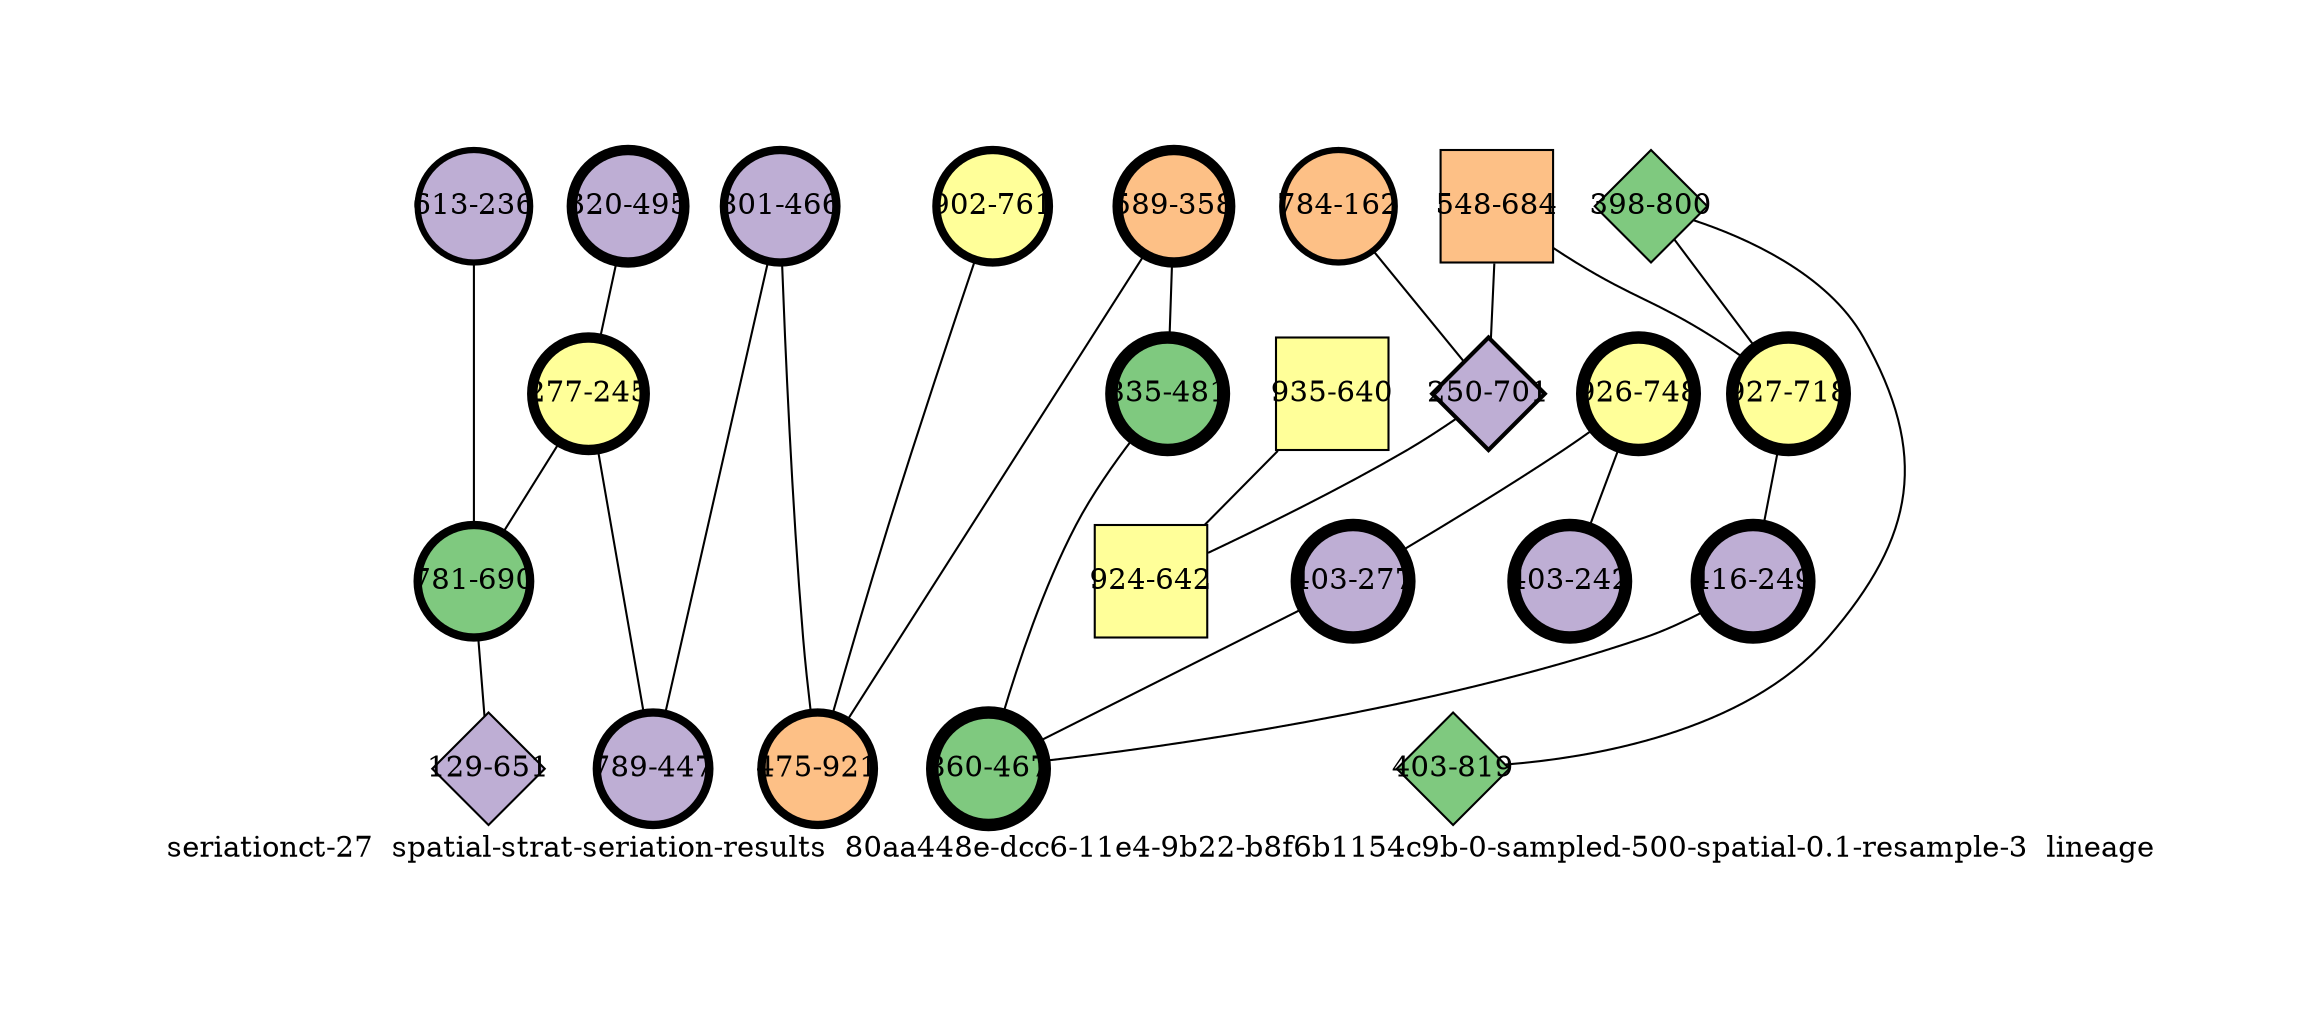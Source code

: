 strict graph "seriationct-27  spatial-strat-seriation-results  80aa448e-dcc6-11e4-9b22-b8f6b1154c9b-0-sampled-500-spatial-0.1-resample-3  lineage" {
labelloc=b;
ratio=auto;
pad="1.0";
label="seriationct-27  spatial-strat-seriation-results  80aa448e-dcc6-11e4-9b22-b8f6b1154c9b-0-sampled-500-spatial-0.1-resample-3  lineage";
node [width="0.75", style=filled, fixedsize=true, height="0.75", shape=circle, label=""];
0 [xCoordinate="495.0", appears_in_slice=5, yCoordinate="320.0", colorscheme=accent6, lineage_id=0, short_label="320-495", label="320-495", shape=circle, cluster_id=1, fillcolor=2, size="500.0", id=0, penwidth="5.0"];
1 [xCoordinate="245.0", appears_in_slice=5, yCoordinate="277.0", colorscheme=accent6, lineage_id=0, short_label="277-245", label="277-245", shape=circle, cluster_id=3, fillcolor=4, size="500.0", id=1, penwidth="5.0"];
2 [xCoordinate="236.0", appears_in_slice=3, yCoordinate="613.0", colorscheme=accent6, lineage_id=0, short_label="613-236", label="613-236", shape=circle, cluster_id=1, fillcolor=2, size="500.0", id=2, penwidth="3.0"];
3 [xCoordinate="162.0", appears_in_slice=3, yCoordinate="784.0", colorscheme=accent6, lineage_id=0, short_label="784-162", label="784-162", shape=circle, cluster_id=2, fillcolor=3, size="500.0", id=3, penwidth="3.0"];
4 [xCoordinate="684.0", appears_in_slice=1, yCoordinate="548.0", colorscheme=accent6, lineage_id=1, short_label="548-684", label="548-684", shape=square, cluster_id=2, fillcolor=3, size="500.0", id=4, penwidth="1.0"];
5 [xCoordinate="690.0", appears_in_slice=4, yCoordinate="781.0", colorscheme=accent6, lineage_id=0, short_label="781-690", label="781-690", shape=circle, cluster_id=0, fillcolor=1, size="500.0", id=5, penwidth="4.0"];
6 [xCoordinate="651.0", appears_in_slice=1, yCoordinate="129.0", colorscheme=accent6, lineage_id=2, short_label="129-651", label="129-651", shape=diamond, cluster_id=1, fillcolor=2, size="500.0", id=6, penwidth="1.0"];
7 [xCoordinate="800.0", appears_in_slice=1, yCoordinate="398.0", colorscheme=accent6, lineage_id=2, short_label="398-800", label="398-800", shape=diamond, cluster_id=0, fillcolor=1, size="500.0", id=7, penwidth="1.0"];
8 [xCoordinate="748.0", appears_in_slice=6, yCoordinate="926.0", colorscheme=accent6, lineage_id=0, short_label="926-748", label="926-748", shape=circle, cluster_id=3, fillcolor=4, size="500.0", id=8, penwidth="6.0"];
9 [xCoordinate="242.0", appears_in_slice=6, yCoordinate="403.0", colorscheme=accent6, lineage_id=0, short_label="403-242", label="403-242", shape=circle, cluster_id=1, fillcolor=2, size="500.0", id=9, penwidth="6.0"];
10 [xCoordinate="466.0", appears_in_slice=4, yCoordinate="801.0", colorscheme=accent6, lineage_id=0, short_label="801-466", label="801-466", shape=circle, cluster_id=1, fillcolor=2, size="500.0", id=10, penwidth="4.0"];
11 [xCoordinate="701.0", appears_in_slice=2, yCoordinate="250.0", colorscheme=accent6, lineage_id=2, short_label="250-701", label="250-701", shape=diamond, cluster_id=1, fillcolor=2, size="500.0", id=11, penwidth="2.0"];
12 [xCoordinate="819.0", appears_in_slice=1, yCoordinate="403.0", colorscheme=accent6, lineage_id=2, short_label="403-819", label="403-819", shape=diamond, cluster_id=0, fillcolor=1, size="500.0", id=12, penwidth="1.0"];
13 [xCoordinate="761.0", appears_in_slice=4, yCoordinate="902.0", colorscheme=accent6, lineage_id=0, short_label="902-761", label="902-761", shape=circle, cluster_id=3, fillcolor=4, size="500.0", id=13, penwidth="4.0"];
14 [xCoordinate="718.0", appears_in_slice=6, yCoordinate="927.0", colorscheme=accent6, lineage_id=0, short_label="927-718", label="927-718", shape=circle, cluster_id=3, fillcolor=4, size="500.0", id=14, penwidth="6.0"];
15 [xCoordinate="640.0", appears_in_slice=1, yCoordinate="935.0", colorscheme=accent6, lineage_id=1, short_label="935-640", label="935-640", shape=square, cluster_id=3, fillcolor=4, size="500.0", id=15, penwidth="1.0"];
16 [xCoordinate="447.0", appears_in_slice=4, yCoordinate="789.0", colorscheme=accent6, lineage_id=0, short_label="789-447", label="789-447", shape=circle, cluster_id=1, fillcolor=2, size="500.0", id=16, penwidth="4.0"];
17 [xCoordinate="249.0", appears_in_slice=6, yCoordinate="416.0", colorscheme=accent6, lineage_id=0, short_label="416-249", label="416-249", shape=circle, cluster_id=1, fillcolor=2, size="500.0", id=17, penwidth="6.0"];
18 [xCoordinate="642.0", appears_in_slice=1, yCoordinate="924.0", colorscheme=accent6, lineage_id=1, short_label="924-642", label="924-642", shape=square, cluster_id=3, fillcolor=4, size="500.0", id=18, penwidth="1.0"];
19 [xCoordinate="358.0", appears_in_slice=5, yCoordinate="589.0", colorscheme=accent6, lineage_id=0, short_label="589-358", label="589-358", shape=circle, cluster_id=2, fillcolor=3, size="500.0", id=19, penwidth="5.0"];
20 [xCoordinate="277.0", appears_in_slice=6, yCoordinate="403.0", colorscheme=accent6, lineage_id=0, short_label="403-277", label="403-277", shape=circle, cluster_id=1, fillcolor=2, size="500.0", id=20, penwidth="6.0"];
21 [xCoordinate="481.0", appears_in_slice=6, yCoordinate="835.0", colorscheme=accent6, lineage_id=0, short_label="835-481", label="835-481", shape=circle, cluster_id=0, fillcolor=1, size="500.0", id=21, penwidth="6.0"];
22 [xCoordinate="921.0", appears_in_slice=4, yCoordinate="475.0", colorscheme=accent6, lineage_id=0, short_label="475-921", label="475-921", shape=circle, cluster_id=2, fillcolor=3, size="500.0", id=22, penwidth="4.0"];
23 [xCoordinate="467.0", appears_in_slice=6, yCoordinate="860.0", colorscheme=accent6, lineage_id=0, short_label="860-467", label="860-467", shape=circle, cluster_id=0, fillcolor=1, size="500.0", id=23, penwidth="6.0"];
0 -- 1  [inverseweight="2.56941242612", weight="0.389194039009"];
1 -- 16  [inverseweight="4.42252806645", weight="0.226115014981"];
1 -- 5  [inverseweight="4.20212580486", weight="0.237974788581"];
2 -- 5  [inverseweight="5.06317756178", weight="0.19750443033"];
3 -- 11  [inverseweight="1.64929397292", weight="0.6063200475"];
4 -- 11  [inverseweight="1.548856344", weight="0.645637669285"];
4 -- 14  [inverseweight="1.48624017534", weight="0.67283876226"];
5 -- 6  [inverseweight="3.32389211534", weight="0.300852123144"];
7 -- 12  [inverseweight="39.2837100659", weight="0.0254558441227"];
7 -- 14  [inverseweight="1.34588648727", weight="0.743004710618"];
8 -- 9  [inverseweight="49.0290337845", weight="0.0203960780544"];
8 -- 20  [inverseweight="4.70069330938", weight="0.212734576409"];
10 -- 16  [inverseweight="34.5032779671", weight="0.0289827534924"];
10 -- 22  [inverseweight="18.6338998125", weight="0.05366563146"];
11 -- 18  [inverseweight="2.29169809816", weight="0.436357651474"];
13 -- 22  [inverseweight="20.9060502502", weight="0.0478330429724"];
14 -- 17  [inverseweight="2.73555068458", weight="0.365557109081"];
15 -- 18  [inverseweight="21.6371161204", weight="0.0462168800332"];
17 -- 23  [inverseweight="28.7717668824", weight="0.034756294394"];
19 -- 21  [inverseweight="2.71883719536", weight="0.367804295788"];
19 -- 22  [inverseweight="2.59272774516", weight="0.38569417937"];
20 -- 23  [inverseweight="16.7600380788", weight="0.0596657355607"];
21 -- 23  [inverseweight="32.1412173267", weight="0.0311126983722"];
}
